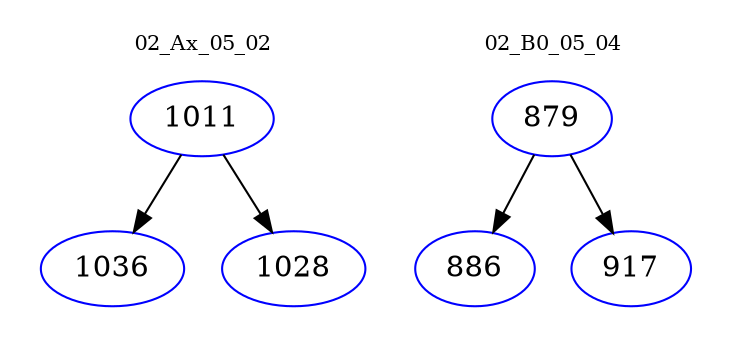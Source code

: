 digraph{
subgraph cluster_0 {
color = white
label = "02_Ax_05_02";
fontsize=10;
T0_1011 [label="1011", color="blue"]
T0_1011 -> T0_1036 [color="black"]
T0_1036 [label="1036", color="blue"]
T0_1011 -> T0_1028 [color="black"]
T0_1028 [label="1028", color="blue"]
}
subgraph cluster_1 {
color = white
label = "02_B0_05_04";
fontsize=10;
T1_879 [label="879", color="blue"]
T1_879 -> T1_886 [color="black"]
T1_886 [label="886", color="blue"]
T1_879 -> T1_917 [color="black"]
T1_917 [label="917", color="blue"]
}
}
